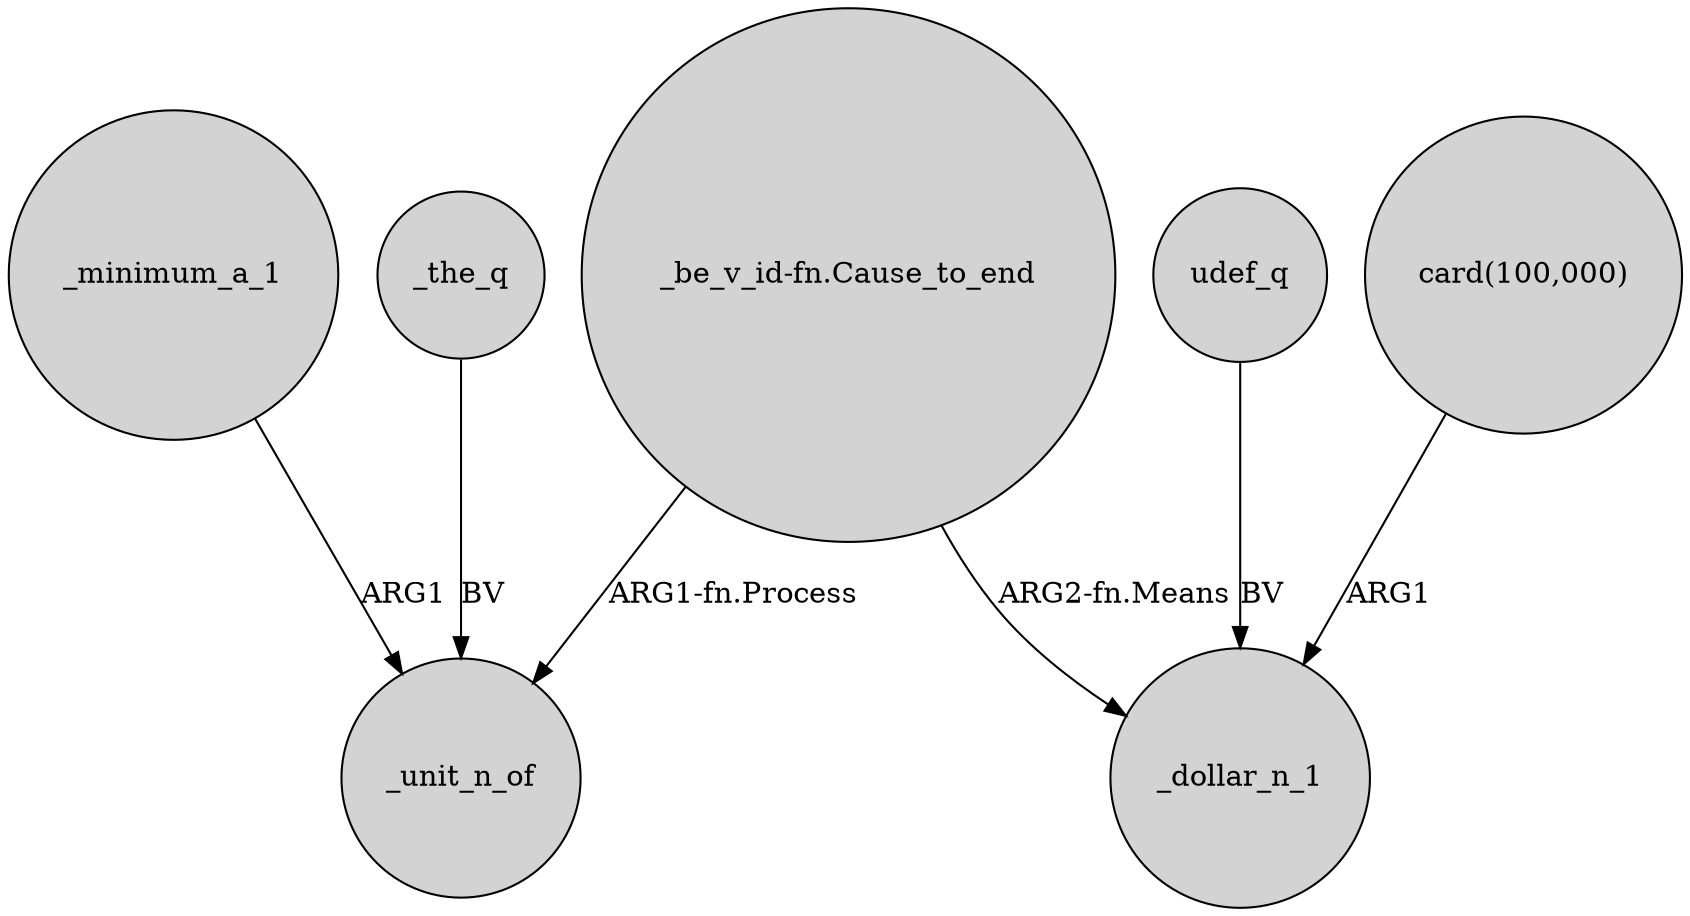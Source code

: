digraph {
	node [shape=circle style=filled]
	"_be_v_id-fn.Cause_to_end" -> _unit_n_of [label="ARG1-fn.Process"]
	_the_q -> _unit_n_of [label=BV]
	udef_q -> _dollar_n_1 [label=BV]
	"card(100,000)" -> _dollar_n_1 [label=ARG1]
	_minimum_a_1 -> _unit_n_of [label=ARG1]
	"_be_v_id-fn.Cause_to_end" -> _dollar_n_1 [label="ARG2-fn.Means"]
}
